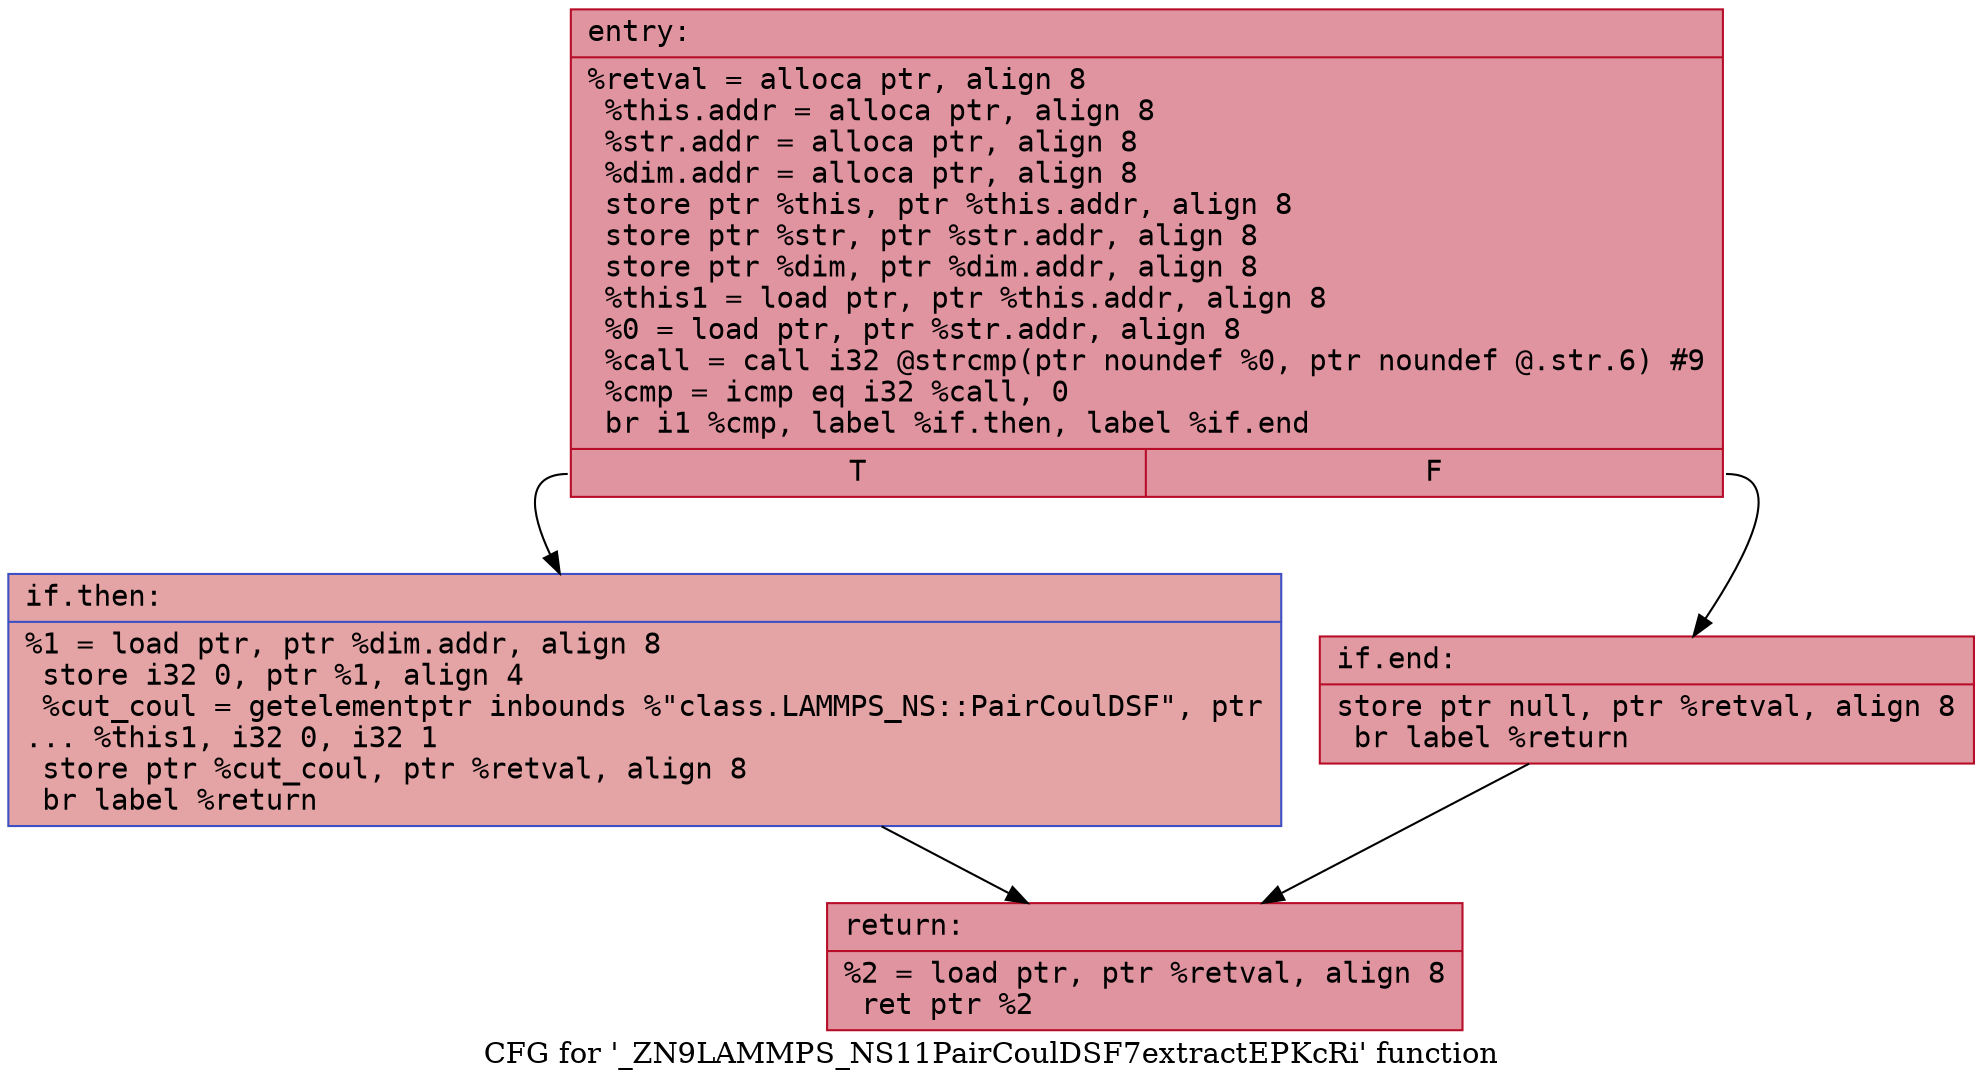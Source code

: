 digraph "CFG for '_ZN9LAMMPS_NS11PairCoulDSF7extractEPKcRi' function" {
	label="CFG for '_ZN9LAMMPS_NS11PairCoulDSF7extractEPKcRi' function";

	Node0x562282232420 [shape=record,color="#b70d28ff", style=filled, fillcolor="#b70d2870" fontname="Courier",label="{entry:\l|  %retval = alloca ptr, align 8\l  %this.addr = alloca ptr, align 8\l  %str.addr = alloca ptr, align 8\l  %dim.addr = alloca ptr, align 8\l  store ptr %this, ptr %this.addr, align 8\l  store ptr %str, ptr %str.addr, align 8\l  store ptr %dim, ptr %dim.addr, align 8\l  %this1 = load ptr, ptr %this.addr, align 8\l  %0 = load ptr, ptr %str.addr, align 8\l  %call = call i32 @strcmp(ptr noundef %0, ptr noundef @.str.6) #9\l  %cmp = icmp eq i32 %call, 0\l  br i1 %cmp, label %if.then, label %if.end\l|{<s0>T|<s1>F}}"];
	Node0x562282232420:s0 -> Node0x562282234670[tooltip="entry -> if.then\nProbability 37.50%" ];
	Node0x562282232420:s1 -> Node0x5622822346e0[tooltip="entry -> if.end\nProbability 62.50%" ];
	Node0x562282234670 [shape=record,color="#3d50c3ff", style=filled, fillcolor="#c32e3170" fontname="Courier",label="{if.then:\l|  %1 = load ptr, ptr %dim.addr, align 8\l  store i32 0, ptr %1, align 4\l  %cut_coul = getelementptr inbounds %\"class.LAMMPS_NS::PairCoulDSF\", ptr\l... %this1, i32 0, i32 1\l  store ptr %cut_coul, ptr %retval, align 8\l  br label %return\l}"];
	Node0x562282234670 -> Node0x562282234c20[tooltip="if.then -> return\nProbability 100.00%" ];
	Node0x5622822346e0 [shape=record,color="#b70d28ff", style=filled, fillcolor="#bb1b2c70" fontname="Courier",label="{if.end:\l|  store ptr null, ptr %retval, align 8\l  br label %return\l}"];
	Node0x5622822346e0 -> Node0x562282234c20[tooltip="if.end -> return\nProbability 100.00%" ];
	Node0x562282234c20 [shape=record,color="#b70d28ff", style=filled, fillcolor="#b70d2870" fontname="Courier",label="{return:\l|  %2 = load ptr, ptr %retval, align 8\l  ret ptr %2\l}"];
}
